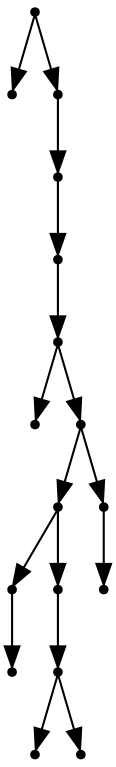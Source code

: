 digraph {
  16 [shape=point];
  0 [shape=point];
  15 [shape=point];
  14 [shape=point];
  13 [shape=point];
  12 [shape=point];
  1 [shape=point];
  11 [shape=point];
  8 [shape=point];
  3 [shape=point];
  2 [shape=point];
  7 [shape=point];
  6 [shape=point];
  4 [shape=point];
  5 [shape=point];
  10 [shape=point];
  9 [shape=point];
16 -> 0;
16 -> 15;
15 -> 14;
14 -> 13;
13 -> 12;
12 -> 1;
12 -> 11;
11 -> 8;
8 -> 3;
3 -> 2;
8 -> 7;
7 -> 6;
6 -> 4;
6 -> 5;
11 -> 10;
10 -> 9;
}
